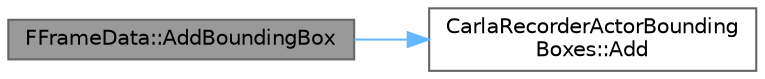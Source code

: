 digraph "FFrameData::AddBoundingBox"
{
 // INTERACTIVE_SVG=YES
 // LATEX_PDF_SIZE
  bgcolor="transparent";
  edge [fontname=Helvetica,fontsize=10,labelfontname=Helvetica,labelfontsize=10];
  node [fontname=Helvetica,fontsize=10,shape=box,height=0.2,width=0.4];
  rankdir="LR";
  Node1 [id="Node000001",label="FFrameData::AddBoundingBox",height=0.2,width=0.4,color="gray40", fillcolor="grey60", style="filled", fontcolor="black",tooltip=" "];
  Node1 -> Node2 [id="edge1_Node000001_Node000002",color="steelblue1",style="solid",tooltip=" "];
  Node2 [id="Node000002",label="CarlaRecorderActorBounding\lBoxes::Add",height=0.2,width=0.4,color="grey40", fillcolor="white", style="filled",URL="$d1/d74/classCarlaRecorderActorBoundingBoxes.html#a883727e9688d402abd55d900ef1bc1e9",tooltip=" "];
}
